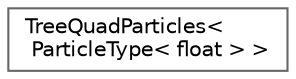 digraph "Graphical Class Hierarchy"
{
 // LATEX_PDF_SIZE
  bgcolor="transparent";
  edge [fontname=Helvetica,fontsize=10,labelfontname=Helvetica,labelfontsize=10];
  node [fontname=Helvetica,fontsize=10,shape=box,height=0.2,width=0.4];
  rankdir="LR";
  Node0 [id="Node000000",label="TreeQuadParticles\<\l ParticleType\< float \> \>",height=0.2,width=0.4,color="grey40", fillcolor="white", style="filled",URL="$class_tree_quad_particles.html",tooltip=" "];
}
